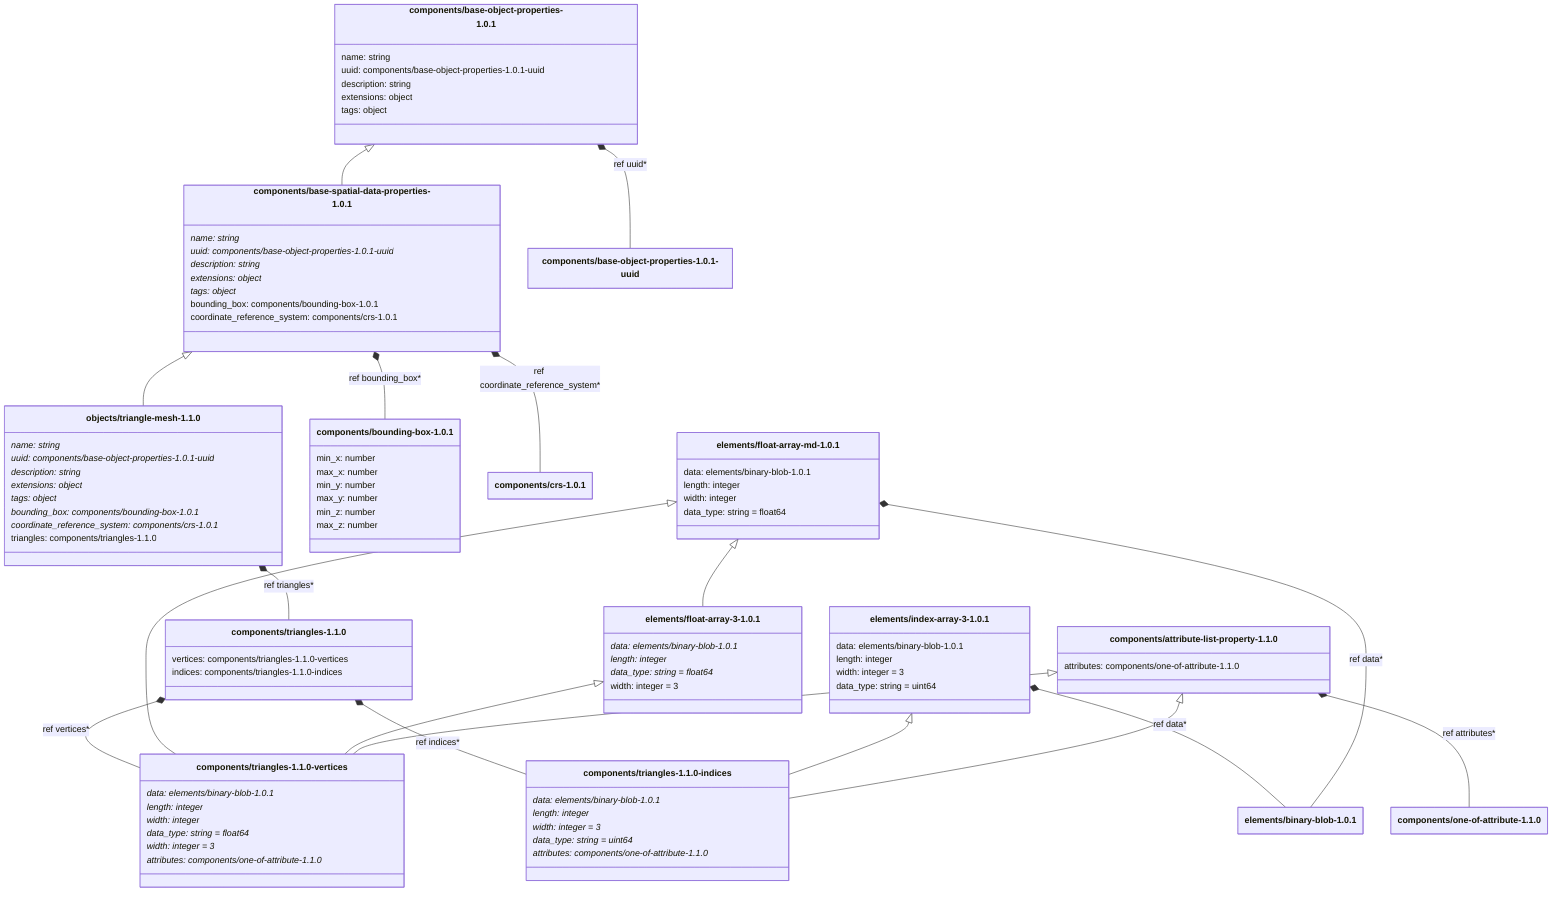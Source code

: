 ---
config:
    class:
        hideEmptyMembersBox: true
---

classDiagram
    class `components/base-object-properties-1.0.1`:::schemaComponent {
        name: string
        uuid: components/base-object-properties-1.0.1-uuid
        description: string
        extensions: object
        tags: object
    }
    class `components/base-spatial-data-properties-1.0.1`:::schemaComponent {
        name: string*
        uuid: components/base-object-properties-1.0.1-uuid*
        description: string*
        extensions: object*
        tags: object*
        bounding_box: components/bounding-box-1.0.1
        coordinate_reference_system: components/crs-1.0.1
    }
    `components/base-object-properties-1.0.1` <|-- `components/base-spatial-data-properties-1.0.1`
    class `objects/triangle-mesh-1.1.0`:::schemaObject {
        name: string*
        uuid: components/base-object-properties-1.0.1-uuid*
        description: string*
        extensions: object*
        tags: object*
        bounding_box: components/bounding-box-1.0.1*
        coordinate_reference_system: components/crs-1.0.1*
        triangles: components/triangles-1.1.0
    }
    `components/base-spatial-data-properties-1.0.1` <|-- `objects/triangle-mesh-1.1.0`
    `components/base-object-properties-1.0.1` *-- `components/base-object-properties-1.0.1-uuid` : ref uuid*
    `components/base-spatial-data-properties-1.0.1` *-- `components/bounding-box-1.0.1` : ref bounding_box*
    `components/base-spatial-data-properties-1.0.1` *-- `components/crs-1.0.1` : ref coordinate_reference_system*
    `objects/triangle-mesh-1.1.0` *-- `components/triangles-1.1.0` : ref triangles*
    class `components/base-object-properties-1.0.1-uuid`:::schemaImplicit {
    }
    class `components/crs-1.0.1`:::schemaComponent {
    }
    class `components/triangles-1.1.0`:::schemaComponent {
        vertices: components/triangles-1.1.0-vertices
        indices: components/triangles-1.1.0-indices
    }
    `components/triangles-1.1.0` *-- `components/triangles-1.1.0-vertices` : ref vertices*
    `components/triangles-1.1.0` *-- `components/triangles-1.1.0-indices` : ref indices*
    class `elements/index-array-3-1.0.1`:::schemaElement {
        data: elements/binary-blob-1.0.1
        length: integer
        width: integer = 3
        data_type: string = uint64
    }
    class `components/attribute-list-property-1.1.0`:::schemaComponent {
        attributes: components/one-of-attribute-1.1.0
    }
    class `components/triangles-1.1.0-indices`:::schemaImplicit {
        data: elements/binary-blob-1.0.1*
        length: integer*
        width: integer = 3*
        data_type: string = uint64*
        attributes: components/one-of-attribute-1.1.0*
    }
    `elements/index-array-3-1.0.1` <|-- `components/triangles-1.1.0-indices`
    `components/attribute-list-property-1.1.0` <|-- `components/triangles-1.1.0-indices`
    `elements/index-array-3-1.0.1` *-- `elements/binary-blob-1.0.1` : ref data*
    `components/attribute-list-property-1.1.0` *-- `components/one-of-attribute-1.1.0` : ref attributes*
    class `components/one-of-attribute-1.1.0`:::schemaComponent {
    }
    class `elements/binary-blob-1.0.1`:::schemaElement {
    }
    class `elements/float-array-md-1.0.1`:::schemaElement {
        data: elements/binary-blob-1.0.1
        length: integer
        width: integer
        data_type: string = float64
    }
    class `elements/float-array-3-1.0.1`:::schemaElement {
        data: elements/binary-blob-1.0.1*
        length: integer*
        data_type: string = float64*
        width: integer = 3
    }
    `elements/float-array-md-1.0.1` <|-- `elements/float-array-3-1.0.1`
    class `components/triangles-1.1.0-vertices`:::schemaImplicit {
        data: elements/binary-blob-1.0.1*
        length: integer*
        width: integer*
        data_type: string = float64*
        width: integer = 3*
        attributes: components/one-of-attribute-1.1.0*
    }
    `elements/float-array-md-1.0.1` <|-- `components/triangles-1.1.0-vertices`
    `elements/float-array-3-1.0.1` <|-- `components/triangles-1.1.0-vertices`
    `components/attribute-list-property-1.1.0` <|-- `components/triangles-1.1.0-vertices`
    `elements/float-array-md-1.0.1` *-- `elements/binary-blob-1.0.1` : ref data*
    class `components/bounding-box-1.0.1`:::schemaComponent {
        min_x: number
        max_x: number
        min_y: number
        max_y: number
        min_z: number
        max_z: number
    }